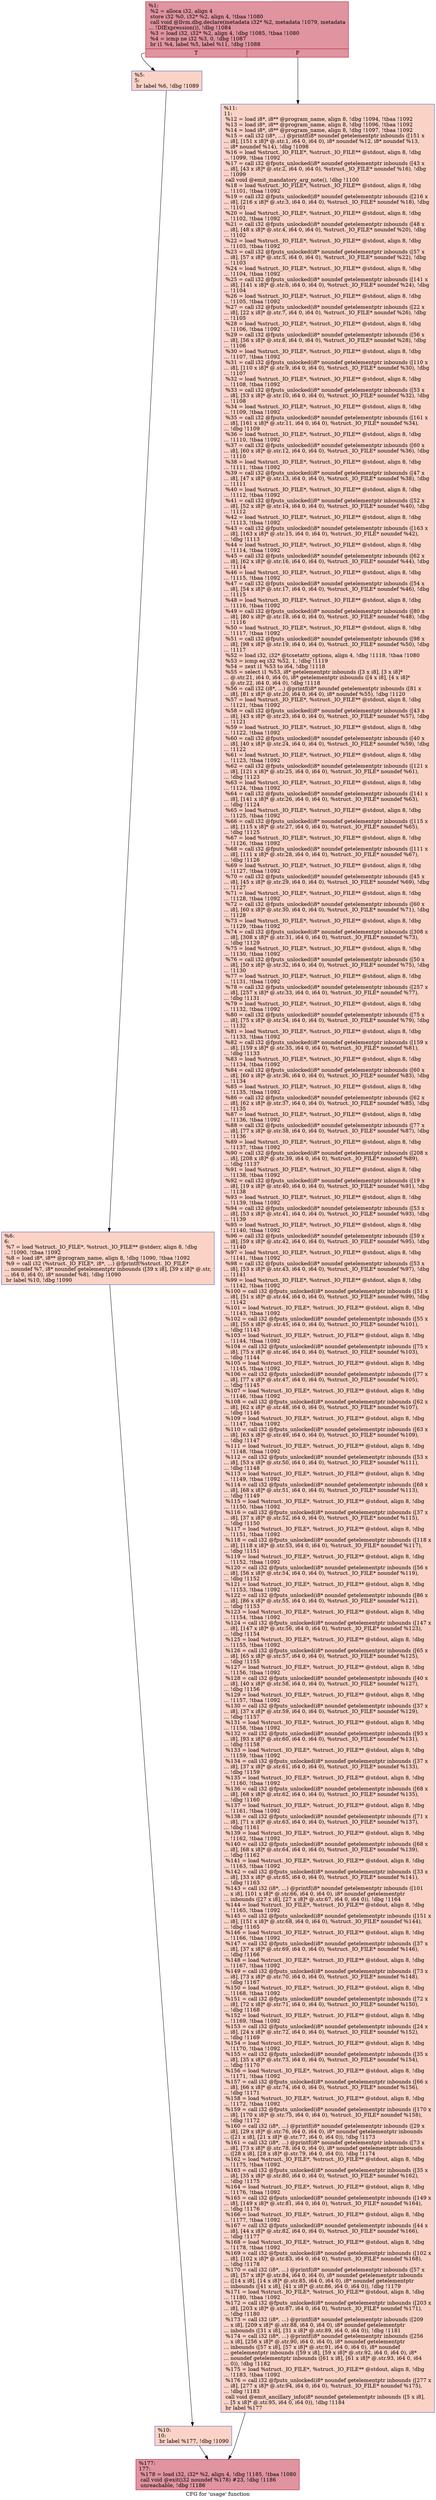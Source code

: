 digraph "CFG for 'usage' function" {
	label="CFG for 'usage' function";

	Node0x15d60d0 [shape=record,color="#b70d28ff", style=filled, fillcolor="#b70d2870",label="{%1:\l  %2 = alloca i32, align 4\l  store i32 %0, i32* %2, align 4, !tbaa !1080\l  call void @llvm.dbg.declare(metadata i32* %2, metadata !1079, metadata\l... !DIExpression()), !dbg !1084\l  %3 = load i32, i32* %2, align 4, !dbg !1085, !tbaa !1080\l  %4 = icmp ne i32 %3, 0, !dbg !1087\l  br i1 %4, label %5, label %11, !dbg !1088\l|{<s0>T|<s1>F}}"];
	Node0x15d60d0:s0 -> Node0x1620600;
	Node0x15d60d0:s1 -> Node0x16206f0;
	Node0x1620600 [shape=record,color="#3d50c3ff", style=filled, fillcolor="#f59c7d70",label="{%5:\l5:                                                \l  br label %6, !dbg !1089\l}"];
	Node0x1620600 -> Node0x1620650;
	Node0x1620650 [shape=record,color="#3d50c3ff", style=filled, fillcolor="#f59c7d70",label="{%6:\l6:                                                \l  %7 = load %struct._IO_FILE*, %struct._IO_FILE** @stderr, align 8, !dbg\l... !1090, !tbaa !1092\l  %8 = load i8*, i8** @program_name, align 8, !dbg !1090, !tbaa !1092\l  %9 = call i32 (%struct._IO_FILE*, i8*, ...) @fprintf(%struct._IO_FILE*\l... noundef %7, i8* noundef getelementptr inbounds ([39 x i8], [39 x i8]* @.str,\l... i64 0, i64 0), i8* noundef %8), !dbg !1090\l  br label %10, !dbg !1090\l}"];
	Node0x1620650 -> Node0x16206a0;
	Node0x16206a0 [shape=record,color="#3d50c3ff", style=filled, fillcolor="#f59c7d70",label="{%10:\l10:                                               \l  br label %177, !dbg !1090\l}"];
	Node0x16206a0 -> Node0x1620740;
	Node0x16206f0 [shape=record,color="#3d50c3ff", style=filled, fillcolor="#f59c7d70",label="{%11:\l11:                                               \l  %12 = load i8*, i8** @program_name, align 8, !dbg !1094, !tbaa !1092\l  %13 = load i8*, i8** @program_name, align 8, !dbg !1096, !tbaa !1092\l  %14 = load i8*, i8** @program_name, align 8, !dbg !1097, !tbaa !1092\l  %15 = call i32 (i8*, ...) @printf(i8* noundef getelementptr inbounds ([151 x\l... i8], [151 x i8]* @.str.1, i64 0, i64 0), i8* noundef %12, i8* noundef %13,\l... i8* noundef %14), !dbg !1098\l  %16 = load %struct._IO_FILE*, %struct._IO_FILE** @stdout, align 8, !dbg\l... !1099, !tbaa !1092\l  %17 = call i32 @fputs_unlocked(i8* noundef getelementptr inbounds ([43 x\l... i8], [43 x i8]* @.str.2, i64 0, i64 0), %struct._IO_FILE* noundef %16), !dbg\l... !1099\l  call void @emit_mandatory_arg_note(), !dbg !1100\l  %18 = load %struct._IO_FILE*, %struct._IO_FILE** @stdout, align 8, !dbg\l... !1101, !tbaa !1092\l  %19 = call i32 @fputs_unlocked(i8* noundef getelementptr inbounds ([216 x\l... i8], [216 x i8]* @.str.3, i64 0, i64 0), %struct._IO_FILE* noundef %18), !dbg\l... !1101\l  %20 = load %struct._IO_FILE*, %struct._IO_FILE** @stdout, align 8, !dbg\l... !1102, !tbaa !1092\l  %21 = call i32 @fputs_unlocked(i8* noundef getelementptr inbounds ([48 x\l... i8], [48 x i8]* @.str.4, i64 0, i64 0), %struct._IO_FILE* noundef %20), !dbg\l... !1102\l  %22 = load %struct._IO_FILE*, %struct._IO_FILE** @stdout, align 8, !dbg\l... !1103, !tbaa !1092\l  %23 = call i32 @fputs_unlocked(i8* noundef getelementptr inbounds ([57 x\l... i8], [57 x i8]* @.str.5, i64 0, i64 0), %struct._IO_FILE* noundef %22), !dbg\l... !1103\l  %24 = load %struct._IO_FILE*, %struct._IO_FILE** @stdout, align 8, !dbg\l... !1104, !tbaa !1092\l  %25 = call i32 @fputs_unlocked(i8* noundef getelementptr inbounds ([141 x\l... i8], [141 x i8]* @.str.6, i64 0, i64 0), %struct._IO_FILE* noundef %24), !dbg\l... !1104\l  %26 = load %struct._IO_FILE*, %struct._IO_FILE** @stdout, align 8, !dbg\l... !1105, !tbaa !1092\l  %27 = call i32 @fputs_unlocked(i8* noundef getelementptr inbounds ([22 x\l... i8], [22 x i8]* @.str.7, i64 0, i64 0), %struct._IO_FILE* noundef %26), !dbg\l... !1105\l  %28 = load %struct._IO_FILE*, %struct._IO_FILE** @stdout, align 8, !dbg\l... !1106, !tbaa !1092\l  %29 = call i32 @fputs_unlocked(i8* noundef getelementptr inbounds ([56 x\l... i8], [56 x i8]* @.str.8, i64 0, i64 0), %struct._IO_FILE* noundef %28), !dbg\l... !1106\l  %30 = load %struct._IO_FILE*, %struct._IO_FILE** @stdout, align 8, !dbg\l... !1107, !tbaa !1092\l  %31 = call i32 @fputs_unlocked(i8* noundef getelementptr inbounds ([110 x\l... i8], [110 x i8]* @.str.9, i64 0, i64 0), %struct._IO_FILE* noundef %30), !dbg\l... !1107\l  %32 = load %struct._IO_FILE*, %struct._IO_FILE** @stdout, align 8, !dbg\l... !1108, !tbaa !1092\l  %33 = call i32 @fputs_unlocked(i8* noundef getelementptr inbounds ([53 x\l... i8], [53 x i8]* @.str.10, i64 0, i64 0), %struct._IO_FILE* noundef %32), !dbg\l... !1108\l  %34 = load %struct._IO_FILE*, %struct._IO_FILE** @stdout, align 8, !dbg\l... !1109, !tbaa !1092\l  %35 = call i32 @fputs_unlocked(i8* noundef getelementptr inbounds ([161 x\l... i8], [161 x i8]* @.str.11, i64 0, i64 0), %struct._IO_FILE* noundef %34),\l... !dbg !1109\l  %36 = load %struct._IO_FILE*, %struct._IO_FILE** @stdout, align 8, !dbg\l... !1110, !tbaa !1092\l  %37 = call i32 @fputs_unlocked(i8* noundef getelementptr inbounds ([60 x\l... i8], [60 x i8]* @.str.12, i64 0, i64 0), %struct._IO_FILE* noundef %36), !dbg\l... !1110\l  %38 = load %struct._IO_FILE*, %struct._IO_FILE** @stdout, align 8, !dbg\l... !1111, !tbaa !1092\l  %39 = call i32 @fputs_unlocked(i8* noundef getelementptr inbounds ([47 x\l... i8], [47 x i8]* @.str.13, i64 0, i64 0), %struct._IO_FILE* noundef %38), !dbg\l... !1111\l  %40 = load %struct._IO_FILE*, %struct._IO_FILE** @stdout, align 8, !dbg\l... !1112, !tbaa !1092\l  %41 = call i32 @fputs_unlocked(i8* noundef getelementptr inbounds ([52 x\l... i8], [52 x i8]* @.str.14, i64 0, i64 0), %struct._IO_FILE* noundef %40), !dbg\l... !1112\l  %42 = load %struct._IO_FILE*, %struct._IO_FILE** @stdout, align 8, !dbg\l... !1113, !tbaa !1092\l  %43 = call i32 @fputs_unlocked(i8* noundef getelementptr inbounds ([163 x\l... i8], [163 x i8]* @.str.15, i64 0, i64 0), %struct._IO_FILE* noundef %42),\l... !dbg !1113\l  %44 = load %struct._IO_FILE*, %struct._IO_FILE** @stdout, align 8, !dbg\l... !1114, !tbaa !1092\l  %45 = call i32 @fputs_unlocked(i8* noundef getelementptr inbounds ([62 x\l... i8], [62 x i8]* @.str.16, i64 0, i64 0), %struct._IO_FILE* noundef %44), !dbg\l... !1114\l  %46 = load %struct._IO_FILE*, %struct._IO_FILE** @stdout, align 8, !dbg\l... !1115, !tbaa !1092\l  %47 = call i32 @fputs_unlocked(i8* noundef getelementptr inbounds ([54 x\l... i8], [54 x i8]* @.str.17, i64 0, i64 0), %struct._IO_FILE* noundef %46), !dbg\l... !1115\l  %48 = load %struct._IO_FILE*, %struct._IO_FILE** @stdout, align 8, !dbg\l... !1116, !tbaa !1092\l  %49 = call i32 @fputs_unlocked(i8* noundef getelementptr inbounds ([80 x\l... i8], [80 x i8]* @.str.18, i64 0, i64 0), %struct._IO_FILE* noundef %48), !dbg\l... !1116\l  %50 = load %struct._IO_FILE*, %struct._IO_FILE** @stdout, align 8, !dbg\l... !1117, !tbaa !1092\l  %51 = call i32 @fputs_unlocked(i8* noundef getelementptr inbounds ([98 x\l... i8], [98 x i8]* @.str.19, i64 0, i64 0), %struct._IO_FILE* noundef %50), !dbg\l... !1117\l  %52 = load i32, i32* @tcsetattr_options, align 4, !dbg !1118, !tbaa !1080\l  %53 = icmp eq i32 %52, 1, !dbg !1119\l  %54 = zext i1 %53 to i64, !dbg !1118\l  %55 = select i1 %53, i8* getelementptr inbounds ([3 x i8], [3 x i8]*\l... @.str.21, i64 0, i64 0), i8* getelementptr inbounds ([4 x i8], [4 x i8]*\l... @.str.22, i64 0, i64 0), !dbg !1118\l  %56 = call i32 (i8*, ...) @printf(i8* noundef getelementptr inbounds ([81 x\l... i8], [81 x i8]* @.str.20, i64 0, i64 0), i8* noundef %55), !dbg !1120\l  %57 = load %struct._IO_FILE*, %struct._IO_FILE** @stdout, align 8, !dbg\l... !1121, !tbaa !1092\l  %58 = call i32 @fputs_unlocked(i8* noundef getelementptr inbounds ([43 x\l... i8], [43 x i8]* @.str.23, i64 0, i64 0), %struct._IO_FILE* noundef %57), !dbg\l... !1121\l  %59 = load %struct._IO_FILE*, %struct._IO_FILE** @stdout, align 8, !dbg\l... !1122, !tbaa !1092\l  %60 = call i32 @fputs_unlocked(i8* noundef getelementptr inbounds ([40 x\l... i8], [40 x i8]* @.str.24, i64 0, i64 0), %struct._IO_FILE* noundef %59), !dbg\l... !1122\l  %61 = load %struct._IO_FILE*, %struct._IO_FILE** @stdout, align 8, !dbg\l... !1123, !tbaa !1092\l  %62 = call i32 @fputs_unlocked(i8* noundef getelementptr inbounds ([121 x\l... i8], [121 x i8]* @.str.25, i64 0, i64 0), %struct._IO_FILE* noundef %61),\l... !dbg !1123\l  %63 = load %struct._IO_FILE*, %struct._IO_FILE** @stdout, align 8, !dbg\l... !1124, !tbaa !1092\l  %64 = call i32 @fputs_unlocked(i8* noundef getelementptr inbounds ([141 x\l... i8], [141 x i8]* @.str.26, i64 0, i64 0), %struct._IO_FILE* noundef %63),\l... !dbg !1124\l  %65 = load %struct._IO_FILE*, %struct._IO_FILE** @stdout, align 8, !dbg\l... !1125, !tbaa !1092\l  %66 = call i32 @fputs_unlocked(i8* noundef getelementptr inbounds ([115 x\l... i8], [115 x i8]* @.str.27, i64 0, i64 0), %struct._IO_FILE* noundef %65),\l... !dbg !1125\l  %67 = load %struct._IO_FILE*, %struct._IO_FILE** @stdout, align 8, !dbg\l... !1126, !tbaa !1092\l  %68 = call i32 @fputs_unlocked(i8* noundef getelementptr inbounds ([111 x\l... i8], [111 x i8]* @.str.28, i64 0, i64 0), %struct._IO_FILE* noundef %67),\l... !dbg !1126\l  %69 = load %struct._IO_FILE*, %struct._IO_FILE** @stdout, align 8, !dbg\l... !1127, !tbaa !1092\l  %70 = call i32 @fputs_unlocked(i8* noundef getelementptr inbounds ([45 x\l... i8], [45 x i8]* @.str.29, i64 0, i64 0), %struct._IO_FILE* noundef %69), !dbg\l... !1127\l  %71 = load %struct._IO_FILE*, %struct._IO_FILE** @stdout, align 8, !dbg\l... !1128, !tbaa !1092\l  %72 = call i32 @fputs_unlocked(i8* noundef getelementptr inbounds ([60 x\l... i8], [60 x i8]* @.str.30, i64 0, i64 0), %struct._IO_FILE* noundef %71), !dbg\l... !1128\l  %73 = load %struct._IO_FILE*, %struct._IO_FILE** @stdout, align 8, !dbg\l... !1129, !tbaa !1092\l  %74 = call i32 @fputs_unlocked(i8* noundef getelementptr inbounds ([308 x\l... i8], [308 x i8]* @.str.31, i64 0, i64 0), %struct._IO_FILE* noundef %73),\l... !dbg !1129\l  %75 = load %struct._IO_FILE*, %struct._IO_FILE** @stdout, align 8, !dbg\l... !1130, !tbaa !1092\l  %76 = call i32 @fputs_unlocked(i8* noundef getelementptr inbounds ([50 x\l... i8], [50 x i8]* @.str.32, i64 0, i64 0), %struct._IO_FILE* noundef %75), !dbg\l... !1130\l  %77 = load %struct._IO_FILE*, %struct._IO_FILE** @stdout, align 8, !dbg\l... !1131, !tbaa !1092\l  %78 = call i32 @fputs_unlocked(i8* noundef getelementptr inbounds ([257 x\l... i8], [257 x i8]* @.str.33, i64 0, i64 0), %struct._IO_FILE* noundef %77),\l... !dbg !1131\l  %79 = load %struct._IO_FILE*, %struct._IO_FILE** @stdout, align 8, !dbg\l... !1132, !tbaa !1092\l  %80 = call i32 @fputs_unlocked(i8* noundef getelementptr inbounds ([75 x\l... i8], [75 x i8]* @.str.34, i64 0, i64 0), %struct._IO_FILE* noundef %79), !dbg\l... !1132\l  %81 = load %struct._IO_FILE*, %struct._IO_FILE** @stdout, align 8, !dbg\l... !1133, !tbaa !1092\l  %82 = call i32 @fputs_unlocked(i8* noundef getelementptr inbounds ([159 x\l... i8], [159 x i8]* @.str.35, i64 0, i64 0), %struct._IO_FILE* noundef %81),\l... !dbg !1133\l  %83 = load %struct._IO_FILE*, %struct._IO_FILE** @stdout, align 8, !dbg\l... !1134, !tbaa !1092\l  %84 = call i32 @fputs_unlocked(i8* noundef getelementptr inbounds ([60 x\l... i8], [60 x i8]* @.str.36, i64 0, i64 0), %struct._IO_FILE* noundef %83), !dbg\l... !1134\l  %85 = load %struct._IO_FILE*, %struct._IO_FILE** @stdout, align 8, !dbg\l... !1135, !tbaa !1092\l  %86 = call i32 @fputs_unlocked(i8* noundef getelementptr inbounds ([62 x\l... i8], [62 x i8]* @.str.37, i64 0, i64 0), %struct._IO_FILE* noundef %85), !dbg\l... !1135\l  %87 = load %struct._IO_FILE*, %struct._IO_FILE** @stdout, align 8, !dbg\l... !1136, !tbaa !1092\l  %88 = call i32 @fputs_unlocked(i8* noundef getelementptr inbounds ([77 x\l... i8], [77 x i8]* @.str.38, i64 0, i64 0), %struct._IO_FILE* noundef %87), !dbg\l... !1136\l  %89 = load %struct._IO_FILE*, %struct._IO_FILE** @stdout, align 8, !dbg\l... !1137, !tbaa !1092\l  %90 = call i32 @fputs_unlocked(i8* noundef getelementptr inbounds ([208 x\l... i8], [208 x i8]* @.str.39, i64 0, i64 0), %struct._IO_FILE* noundef %89),\l... !dbg !1137\l  %91 = load %struct._IO_FILE*, %struct._IO_FILE** @stdout, align 8, !dbg\l... !1138, !tbaa !1092\l  %92 = call i32 @fputs_unlocked(i8* noundef getelementptr inbounds ([19 x\l... i8], [19 x i8]* @.str.40, i64 0, i64 0), %struct._IO_FILE* noundef %91), !dbg\l... !1138\l  %93 = load %struct._IO_FILE*, %struct._IO_FILE** @stdout, align 8, !dbg\l... !1139, !tbaa !1092\l  %94 = call i32 @fputs_unlocked(i8* noundef getelementptr inbounds ([53 x\l... i8], [53 x i8]* @.str.41, i64 0, i64 0), %struct._IO_FILE* noundef %93), !dbg\l... !1139\l  %95 = load %struct._IO_FILE*, %struct._IO_FILE** @stdout, align 8, !dbg\l... !1140, !tbaa !1092\l  %96 = call i32 @fputs_unlocked(i8* noundef getelementptr inbounds ([59 x\l... i8], [59 x i8]* @.str.42, i64 0, i64 0), %struct._IO_FILE* noundef %95), !dbg\l... !1140\l  %97 = load %struct._IO_FILE*, %struct._IO_FILE** @stdout, align 8, !dbg\l... !1141, !tbaa !1092\l  %98 = call i32 @fputs_unlocked(i8* noundef getelementptr inbounds ([53 x\l... i8], [53 x i8]* @.str.43, i64 0, i64 0), %struct._IO_FILE* noundef %97), !dbg\l... !1141\l  %99 = load %struct._IO_FILE*, %struct._IO_FILE** @stdout, align 8, !dbg\l... !1142, !tbaa !1092\l  %100 = call i32 @fputs_unlocked(i8* noundef getelementptr inbounds ([51 x\l... i8], [51 x i8]* @.str.44, i64 0, i64 0), %struct._IO_FILE* noundef %99), !dbg\l... !1142\l  %101 = load %struct._IO_FILE*, %struct._IO_FILE** @stdout, align 8, !dbg\l... !1143, !tbaa !1092\l  %102 = call i32 @fputs_unlocked(i8* noundef getelementptr inbounds ([55 x\l... i8], [55 x i8]* @.str.45, i64 0, i64 0), %struct._IO_FILE* noundef %101),\l... !dbg !1143\l  %103 = load %struct._IO_FILE*, %struct._IO_FILE** @stdout, align 8, !dbg\l... !1144, !tbaa !1092\l  %104 = call i32 @fputs_unlocked(i8* noundef getelementptr inbounds ([75 x\l... i8], [75 x i8]* @.str.46, i64 0, i64 0), %struct._IO_FILE* noundef %103),\l... !dbg !1144\l  %105 = load %struct._IO_FILE*, %struct._IO_FILE** @stdout, align 8, !dbg\l... !1145, !tbaa !1092\l  %106 = call i32 @fputs_unlocked(i8* noundef getelementptr inbounds ([77 x\l... i8], [77 x i8]* @.str.47, i64 0, i64 0), %struct._IO_FILE* noundef %105),\l... !dbg !1145\l  %107 = load %struct._IO_FILE*, %struct._IO_FILE** @stdout, align 8, !dbg\l... !1146, !tbaa !1092\l  %108 = call i32 @fputs_unlocked(i8* noundef getelementptr inbounds ([62 x\l... i8], [62 x i8]* @.str.48, i64 0, i64 0), %struct._IO_FILE* noundef %107),\l... !dbg !1146\l  %109 = load %struct._IO_FILE*, %struct._IO_FILE** @stdout, align 8, !dbg\l... !1147, !tbaa !1092\l  %110 = call i32 @fputs_unlocked(i8* noundef getelementptr inbounds ([63 x\l... i8], [63 x i8]* @.str.49, i64 0, i64 0), %struct._IO_FILE* noundef %109),\l... !dbg !1147\l  %111 = load %struct._IO_FILE*, %struct._IO_FILE** @stdout, align 8, !dbg\l... !1148, !tbaa !1092\l  %112 = call i32 @fputs_unlocked(i8* noundef getelementptr inbounds ([53 x\l... i8], [53 x i8]* @.str.50, i64 0, i64 0), %struct._IO_FILE* noundef %111),\l... !dbg !1148\l  %113 = load %struct._IO_FILE*, %struct._IO_FILE** @stdout, align 8, !dbg\l... !1149, !tbaa !1092\l  %114 = call i32 @fputs_unlocked(i8* noundef getelementptr inbounds ([68 x\l... i8], [68 x i8]* @.str.51, i64 0, i64 0), %struct._IO_FILE* noundef %113),\l... !dbg !1149\l  %115 = load %struct._IO_FILE*, %struct._IO_FILE** @stdout, align 8, !dbg\l... !1150, !tbaa !1092\l  %116 = call i32 @fputs_unlocked(i8* noundef getelementptr inbounds ([37 x\l... i8], [37 x i8]* @.str.52, i64 0, i64 0), %struct._IO_FILE* noundef %115),\l... !dbg !1150\l  %117 = load %struct._IO_FILE*, %struct._IO_FILE** @stdout, align 8, !dbg\l... !1151, !tbaa !1092\l  %118 = call i32 @fputs_unlocked(i8* noundef getelementptr inbounds ([118 x\l... i8], [118 x i8]* @.str.53, i64 0, i64 0), %struct._IO_FILE* noundef %117),\l... !dbg !1151\l  %119 = load %struct._IO_FILE*, %struct._IO_FILE** @stdout, align 8, !dbg\l... !1152, !tbaa !1092\l  %120 = call i32 @fputs_unlocked(i8* noundef getelementptr inbounds ([56 x\l... i8], [56 x i8]* @.str.54, i64 0, i64 0), %struct._IO_FILE* noundef %119),\l... !dbg !1152\l  %121 = load %struct._IO_FILE*, %struct._IO_FILE** @stdout, align 8, !dbg\l... !1153, !tbaa !1092\l  %122 = call i32 @fputs_unlocked(i8* noundef getelementptr inbounds ([86 x\l... i8], [86 x i8]* @.str.55, i64 0, i64 0), %struct._IO_FILE* noundef %121),\l... !dbg !1153\l  %123 = load %struct._IO_FILE*, %struct._IO_FILE** @stdout, align 8, !dbg\l... !1154, !tbaa !1092\l  %124 = call i32 @fputs_unlocked(i8* noundef getelementptr inbounds ([147 x\l... i8], [147 x i8]* @.str.56, i64 0, i64 0), %struct._IO_FILE* noundef %123),\l... !dbg !1154\l  %125 = load %struct._IO_FILE*, %struct._IO_FILE** @stdout, align 8, !dbg\l... !1155, !tbaa !1092\l  %126 = call i32 @fputs_unlocked(i8* noundef getelementptr inbounds ([65 x\l... i8], [65 x i8]* @.str.57, i64 0, i64 0), %struct._IO_FILE* noundef %125),\l... !dbg !1155\l  %127 = load %struct._IO_FILE*, %struct._IO_FILE** @stdout, align 8, !dbg\l... !1156, !tbaa !1092\l  %128 = call i32 @fputs_unlocked(i8* noundef getelementptr inbounds ([40 x\l... i8], [40 x i8]* @.str.58, i64 0, i64 0), %struct._IO_FILE* noundef %127),\l... !dbg !1156\l  %129 = load %struct._IO_FILE*, %struct._IO_FILE** @stdout, align 8, !dbg\l... !1157, !tbaa !1092\l  %130 = call i32 @fputs_unlocked(i8* noundef getelementptr inbounds ([37 x\l... i8], [37 x i8]* @.str.59, i64 0, i64 0), %struct._IO_FILE* noundef %129),\l... !dbg !1157\l  %131 = load %struct._IO_FILE*, %struct._IO_FILE** @stdout, align 8, !dbg\l... !1158, !tbaa !1092\l  %132 = call i32 @fputs_unlocked(i8* noundef getelementptr inbounds ([93 x\l... i8], [93 x i8]* @.str.60, i64 0, i64 0), %struct._IO_FILE* noundef %131),\l... !dbg !1158\l  %133 = load %struct._IO_FILE*, %struct._IO_FILE** @stdout, align 8, !dbg\l... !1159, !tbaa !1092\l  %134 = call i32 @fputs_unlocked(i8* noundef getelementptr inbounds ([37 x\l... i8], [37 x i8]* @.str.61, i64 0, i64 0), %struct._IO_FILE* noundef %133),\l... !dbg !1159\l  %135 = load %struct._IO_FILE*, %struct._IO_FILE** @stdout, align 8, !dbg\l... !1160, !tbaa !1092\l  %136 = call i32 @fputs_unlocked(i8* noundef getelementptr inbounds ([68 x\l... i8], [68 x i8]* @.str.62, i64 0, i64 0), %struct._IO_FILE* noundef %135),\l... !dbg !1160\l  %137 = load %struct._IO_FILE*, %struct._IO_FILE** @stdout, align 8, !dbg\l... !1161, !tbaa !1092\l  %138 = call i32 @fputs_unlocked(i8* noundef getelementptr inbounds ([71 x\l... i8], [71 x i8]* @.str.63, i64 0, i64 0), %struct._IO_FILE* noundef %137),\l... !dbg !1161\l  %139 = load %struct._IO_FILE*, %struct._IO_FILE** @stdout, align 8, !dbg\l... !1162, !tbaa !1092\l  %140 = call i32 @fputs_unlocked(i8* noundef getelementptr inbounds ([68 x\l... i8], [68 x i8]* @.str.64, i64 0, i64 0), %struct._IO_FILE* noundef %139),\l... !dbg !1162\l  %141 = load %struct._IO_FILE*, %struct._IO_FILE** @stdout, align 8, !dbg\l... !1163, !tbaa !1092\l  %142 = call i32 @fputs_unlocked(i8* noundef getelementptr inbounds ([33 x\l... i8], [33 x i8]* @.str.65, i64 0, i64 0), %struct._IO_FILE* noundef %141),\l... !dbg !1163\l  %143 = call i32 (i8*, ...) @printf(i8* noundef getelementptr inbounds ([101\l... x i8], [101 x i8]* @.str.66, i64 0, i64 0), i8* noundef getelementptr\l... inbounds ([27 x i8], [27 x i8]* @.str.67, i64 0, i64 0)), !dbg !1164\l  %144 = load %struct._IO_FILE*, %struct._IO_FILE** @stdout, align 8, !dbg\l... !1165, !tbaa !1092\l  %145 = call i32 @fputs_unlocked(i8* noundef getelementptr inbounds ([151 x\l... i8], [151 x i8]* @.str.68, i64 0, i64 0), %struct._IO_FILE* noundef %144),\l... !dbg !1165\l  %146 = load %struct._IO_FILE*, %struct._IO_FILE** @stdout, align 8, !dbg\l... !1166, !tbaa !1092\l  %147 = call i32 @fputs_unlocked(i8* noundef getelementptr inbounds ([37 x\l... i8], [37 x i8]* @.str.69, i64 0, i64 0), %struct._IO_FILE* noundef %146),\l... !dbg !1166\l  %148 = load %struct._IO_FILE*, %struct._IO_FILE** @stdout, align 8, !dbg\l... !1167, !tbaa !1092\l  %149 = call i32 @fputs_unlocked(i8* noundef getelementptr inbounds ([73 x\l... i8], [73 x i8]* @.str.70, i64 0, i64 0), %struct._IO_FILE* noundef %148),\l... !dbg !1167\l  %150 = load %struct._IO_FILE*, %struct._IO_FILE** @stdout, align 8, !dbg\l... !1168, !tbaa !1092\l  %151 = call i32 @fputs_unlocked(i8* noundef getelementptr inbounds ([72 x\l... i8], [72 x i8]* @.str.71, i64 0, i64 0), %struct._IO_FILE* noundef %150),\l... !dbg !1168\l  %152 = load %struct._IO_FILE*, %struct._IO_FILE** @stdout, align 8, !dbg\l... !1169, !tbaa !1092\l  %153 = call i32 @fputs_unlocked(i8* noundef getelementptr inbounds ([24 x\l... i8], [24 x i8]* @.str.72, i64 0, i64 0), %struct._IO_FILE* noundef %152),\l... !dbg !1169\l  %154 = load %struct._IO_FILE*, %struct._IO_FILE** @stdout, align 8, !dbg\l... !1170, !tbaa !1092\l  %155 = call i32 @fputs_unlocked(i8* noundef getelementptr inbounds ([35 x\l... i8], [35 x i8]* @.str.73, i64 0, i64 0), %struct._IO_FILE* noundef %154),\l... !dbg !1170\l  %156 = load %struct._IO_FILE*, %struct._IO_FILE** @stdout, align 8, !dbg\l... !1171, !tbaa !1092\l  %157 = call i32 @fputs_unlocked(i8* noundef getelementptr inbounds ([66 x\l... i8], [66 x i8]* @.str.74, i64 0, i64 0), %struct._IO_FILE* noundef %156),\l... !dbg !1171\l  %158 = load %struct._IO_FILE*, %struct._IO_FILE** @stdout, align 8, !dbg\l... !1172, !tbaa !1092\l  %159 = call i32 @fputs_unlocked(i8* noundef getelementptr inbounds ([170 x\l... i8], [170 x i8]* @.str.75, i64 0, i64 0), %struct._IO_FILE* noundef %158),\l... !dbg !1172\l  %160 = call i32 (i8*, ...) @printf(i8* noundef getelementptr inbounds ([29 x\l... i8], [29 x i8]* @.str.76, i64 0, i64 0), i8* noundef getelementptr inbounds\l... ([21 x i8], [21 x i8]* @.str.77, i64 0, i64 0)), !dbg !1173\l  %161 = call i32 (i8*, ...) @printf(i8* noundef getelementptr inbounds ([73 x\l... i8], [73 x i8]* @.str.78, i64 0, i64 0), i8* noundef getelementptr inbounds\l... ([28 x i8], [28 x i8]* @.str.79, i64 0, i64 0)), !dbg !1174\l  %162 = load %struct._IO_FILE*, %struct._IO_FILE** @stdout, align 8, !dbg\l... !1175, !tbaa !1092\l  %163 = call i32 @fputs_unlocked(i8* noundef getelementptr inbounds ([35 x\l... i8], [35 x i8]* @.str.80, i64 0, i64 0), %struct._IO_FILE* noundef %162),\l... !dbg !1175\l  %164 = load %struct._IO_FILE*, %struct._IO_FILE** @stdout, align 8, !dbg\l... !1176, !tbaa !1092\l  %165 = call i32 @fputs_unlocked(i8* noundef getelementptr inbounds ([149 x\l... i8], [149 x i8]* @.str.81, i64 0, i64 0), %struct._IO_FILE* noundef %164),\l... !dbg !1176\l  %166 = load %struct._IO_FILE*, %struct._IO_FILE** @stdout, align 8, !dbg\l... !1177, !tbaa !1092\l  %167 = call i32 @fputs_unlocked(i8* noundef getelementptr inbounds ([44 x\l... i8], [44 x i8]* @.str.82, i64 0, i64 0), %struct._IO_FILE* noundef %166),\l... !dbg !1177\l  %168 = load %struct._IO_FILE*, %struct._IO_FILE** @stdout, align 8, !dbg\l... !1178, !tbaa !1092\l  %169 = call i32 @fputs_unlocked(i8* noundef getelementptr inbounds ([102 x\l... i8], [102 x i8]* @.str.83, i64 0, i64 0), %struct._IO_FILE* noundef %168),\l... !dbg !1178\l  %170 = call i32 (i8*, ...) @printf(i8* noundef getelementptr inbounds ([57 x\l... i8], [57 x i8]* @.str.84, i64 0, i64 0), i8* noundef getelementptr inbounds\l... ([14 x i8], [14 x i8]* @.str.85, i64 0, i64 0), i8* noundef getelementptr\l... inbounds ([41 x i8], [41 x i8]* @.str.86, i64 0, i64 0)), !dbg !1179\l  %171 = load %struct._IO_FILE*, %struct._IO_FILE** @stdout, align 8, !dbg\l... !1180, !tbaa !1092\l  %172 = call i32 @fputs_unlocked(i8* noundef getelementptr inbounds ([203 x\l... i8], [203 x i8]* @.str.87, i64 0, i64 0), %struct._IO_FILE* noundef %171),\l... !dbg !1180\l  %173 = call i32 (i8*, ...) @printf(i8* noundef getelementptr inbounds ([209\l... x i8], [209 x i8]* @.str.88, i64 0, i64 0), i8* noundef getelementptr\l... inbounds ([31 x i8], [31 x i8]* @.str.89, i64 0, i64 0)), !dbg !1181\l  %174 = call i32 (i8*, ...) @printf(i8* noundef getelementptr inbounds ([256\l... x i8], [256 x i8]* @.str.90, i64 0, i64 0), i8* noundef getelementptr\l... inbounds ([57 x i8], [57 x i8]* @.str.91, i64 0, i64 0), i8* noundef\l... getelementptr inbounds ([59 x i8], [59 x i8]* @.str.92, i64 0, i64 0), i8*\l... noundef getelementptr inbounds ([61 x i8], [61 x i8]* @.str.93, i64 0, i64\l... 0)), !dbg !1182\l  %175 = load %struct._IO_FILE*, %struct._IO_FILE** @stdout, align 8, !dbg\l... !1183, !tbaa !1092\l  %176 = call i32 @fputs_unlocked(i8* noundef getelementptr inbounds ([277 x\l... i8], [277 x i8]* @.str.94, i64 0, i64 0), %struct._IO_FILE* noundef %175),\l... !dbg !1183\l  call void @emit_ancillary_info(i8* noundef getelementptr inbounds ([5 x i8],\l... [5 x i8]* @.str.95, i64 0, i64 0)), !dbg !1184\l  br label %177\l}"];
	Node0x16206f0 -> Node0x1620740;
	Node0x1620740 [shape=record,color="#b70d28ff", style=filled, fillcolor="#b70d2870",label="{%177:\l177:                                              \l  %178 = load i32, i32* %2, align 4, !dbg !1185, !tbaa !1080\l  call void @exit(i32 noundef %178) #23, !dbg !1186\l  unreachable, !dbg !1186\l}"];
}
